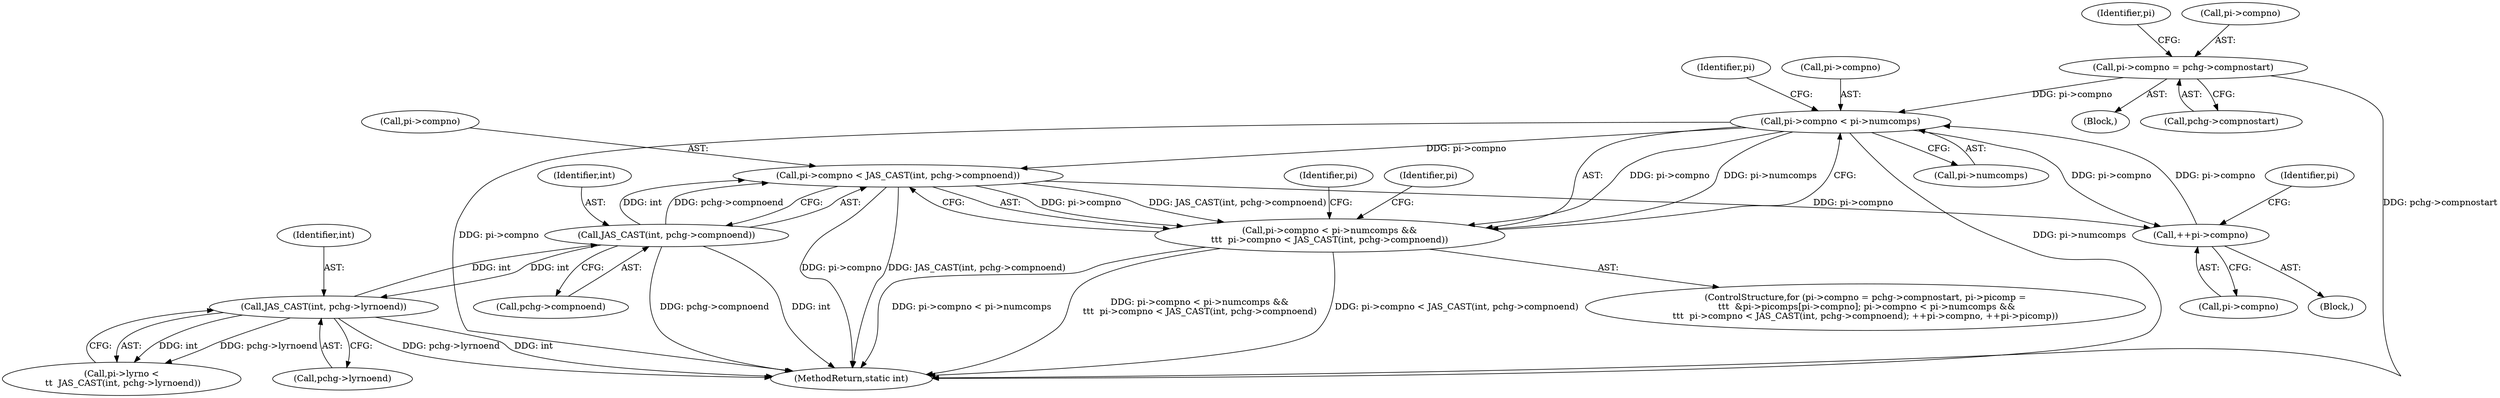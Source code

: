 digraph "0_jasper_aa0b0f79ade5eef8b0e7a214c03f5af54b36ba7d_1@pointer" {
"1000224" [label="(Call,pi->compno < pi->numcomps)"];
"1000241" [label="(Call,++pi->compno)"];
"1000224" [label="(Call,pi->compno < pi->numcomps)"];
"1000204" [label="(Call,pi->compno = pchg->compnostart)"];
"1000231" [label="(Call,pi->compno < JAS_CAST(int, pchg->compnoend))"];
"1000235" [label="(Call,JAS_CAST(int, pchg->compnoend))"];
"1000192" [label="(Call,JAS_CAST(int, pchg->lyrnoend))"];
"1000223" [label="(Call,pi->compno < pi->numcomps &&\n\t\t\t  pi->compno < JAS_CAST(int, pchg->compnoend))"];
"1000204" [label="(Call,pi->compno = pchg->compnostart)"];
"1000225" [label="(Call,pi->compno)"];
"1000203" [label="(Block,)"];
"1000253" [label="(Identifier,pi)"];
"1000202" [label="(ControlStructure,for (pi->compno = pchg->compnostart, pi->picomp =\n \t\t\t  &pi->picomps[pi->compno]; pi->compno < pi->numcomps &&\n\t\t\t  pi->compno < JAS_CAST(int, pchg->compnoend); ++pi->compno, ++pi->picomp))"];
"1000193" [label="(Identifier,int)"];
"1000213" [label="(Identifier,pi)"];
"1000194" [label="(Call,pchg->lyrnoend)"];
"1000223" [label="(Call,pi->compno < pi->numcomps &&\n\t\t\t  pi->compno < JAS_CAST(int, pchg->compnoend))"];
"1000236" [label="(Identifier,int)"];
"1000228" [label="(Call,pi->numcomps)"];
"1000224" [label="(Call,pi->compno < pi->numcomps)"];
"1000241" [label="(Call,++pi->compno)"];
"1000205" [label="(Call,pi->compno)"];
"1000240" [label="(Block,)"];
"1000188" [label="(Call,pi->lyrno <\n \t\t  JAS_CAST(int, pchg->lyrnoend))"];
"1000199" [label="(Identifier,pi)"];
"1000192" [label="(Call,JAS_CAST(int, pchg->lyrnoend))"];
"1000231" [label="(Call,pi->compno < JAS_CAST(int, pchg->compnoend))"];
"1000242" [label="(Call,pi->compno)"];
"1000233" [label="(Identifier,pi)"];
"1000237" [label="(Call,pchg->compnoend)"];
"1000329" [label="(MethodReturn,static int)"];
"1000208" [label="(Call,pchg->compnostart)"];
"1000247" [label="(Identifier,pi)"];
"1000235" [label="(Call,JAS_CAST(int, pchg->compnoend))"];
"1000232" [label="(Call,pi->compno)"];
"1000224" -> "1000223"  [label="AST: "];
"1000224" -> "1000228"  [label="CFG: "];
"1000225" -> "1000224"  [label="AST: "];
"1000228" -> "1000224"  [label="AST: "];
"1000233" -> "1000224"  [label="CFG: "];
"1000223" -> "1000224"  [label="CFG: "];
"1000224" -> "1000329"  [label="DDG: pi->compno"];
"1000224" -> "1000329"  [label="DDG: pi->numcomps"];
"1000224" -> "1000223"  [label="DDG: pi->compno"];
"1000224" -> "1000223"  [label="DDG: pi->numcomps"];
"1000241" -> "1000224"  [label="DDG: pi->compno"];
"1000204" -> "1000224"  [label="DDG: pi->compno"];
"1000224" -> "1000231"  [label="DDG: pi->compno"];
"1000224" -> "1000241"  [label="DDG: pi->compno"];
"1000241" -> "1000240"  [label="AST: "];
"1000241" -> "1000242"  [label="CFG: "];
"1000242" -> "1000241"  [label="AST: "];
"1000247" -> "1000241"  [label="CFG: "];
"1000231" -> "1000241"  [label="DDG: pi->compno"];
"1000204" -> "1000203"  [label="AST: "];
"1000204" -> "1000208"  [label="CFG: "];
"1000205" -> "1000204"  [label="AST: "];
"1000208" -> "1000204"  [label="AST: "];
"1000213" -> "1000204"  [label="CFG: "];
"1000204" -> "1000329"  [label="DDG: pchg->compnostart"];
"1000231" -> "1000223"  [label="AST: "];
"1000231" -> "1000235"  [label="CFG: "];
"1000232" -> "1000231"  [label="AST: "];
"1000235" -> "1000231"  [label="AST: "];
"1000223" -> "1000231"  [label="CFG: "];
"1000231" -> "1000329"  [label="DDG: JAS_CAST(int, pchg->compnoend)"];
"1000231" -> "1000329"  [label="DDG: pi->compno"];
"1000231" -> "1000223"  [label="DDG: pi->compno"];
"1000231" -> "1000223"  [label="DDG: JAS_CAST(int, pchg->compnoend)"];
"1000235" -> "1000231"  [label="DDG: int"];
"1000235" -> "1000231"  [label="DDG: pchg->compnoend"];
"1000235" -> "1000237"  [label="CFG: "];
"1000236" -> "1000235"  [label="AST: "];
"1000237" -> "1000235"  [label="AST: "];
"1000235" -> "1000329"  [label="DDG: pchg->compnoend"];
"1000235" -> "1000329"  [label="DDG: int"];
"1000235" -> "1000192"  [label="DDG: int"];
"1000192" -> "1000235"  [label="DDG: int"];
"1000192" -> "1000188"  [label="AST: "];
"1000192" -> "1000194"  [label="CFG: "];
"1000193" -> "1000192"  [label="AST: "];
"1000194" -> "1000192"  [label="AST: "];
"1000188" -> "1000192"  [label="CFG: "];
"1000192" -> "1000329"  [label="DDG: pchg->lyrnoend"];
"1000192" -> "1000329"  [label="DDG: int"];
"1000192" -> "1000188"  [label="DDG: int"];
"1000192" -> "1000188"  [label="DDG: pchg->lyrnoend"];
"1000223" -> "1000202"  [label="AST: "];
"1000253" -> "1000223"  [label="CFG: "];
"1000199" -> "1000223"  [label="CFG: "];
"1000223" -> "1000329"  [label="DDG: pi->compno < pi->numcomps &&\n\t\t\t  pi->compno < JAS_CAST(int, pchg->compnoend)"];
"1000223" -> "1000329"  [label="DDG: pi->compno < JAS_CAST(int, pchg->compnoend)"];
"1000223" -> "1000329"  [label="DDG: pi->compno < pi->numcomps"];
}
